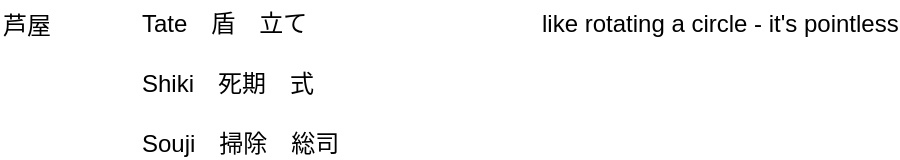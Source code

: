 <mxfile version="24.7.17" pages="2">
  <diagram id="Swif9k0cWAV2Uh7dXMp2" name="名">
    <mxGraphModel dx="1726" dy="761" grid="0" gridSize="10" guides="1" tooltips="1" connect="0" arrows="0" fold="1" page="0" pageScale="1" pageWidth="827" pageHeight="1169" math="0" shadow="0">
      <root>
        <mxCell id="0" />
        <mxCell id="1" parent="0" />
        <mxCell id="IkF2z-nD4wPId13TQ3vs-1" value="Tate　盾　立て" style="html=1;fillColor=none;strokeColor=none;verticalAlign=top;resizable=0;rotatable=0;align=left;labelPosition=right;verticalLabelPosition=middle;strokeWidth=0.2;spacing=0;" parent="1" vertex="1">
          <mxGeometry width="10" height="10" as="geometry" />
        </mxCell>
        <mxCell id="p25_jbsO2KJTSxfjtcFZ-1" value="Shiki　死期　式" style="html=1;fillColor=none;strokeColor=none;verticalAlign=top;resizable=0;rotatable=0;align=left;labelPosition=right;verticalLabelPosition=middle;strokeWidth=0.2;spacing=0;" parent="1" vertex="1">
          <mxGeometry y="30" width="10" height="10" as="geometry" />
        </mxCell>
        <mxCell id="FiPbNC59ff8hVqDC-qQK-1" value="Souji　掃除　総司" style="html=1;fillColor=none;strokeColor=none;verticalAlign=top;resizable=0;rotatable=0;align=left;labelPosition=right;verticalLabelPosition=middle;strokeWidth=0.2;spacing=0;" parent="1" vertex="1">
          <mxGeometry y="60" width="10" height="10" as="geometry" />
        </mxCell>
        <mxCell id="248SCyD5odmt-k-tZOaS-1" value="like rotating a circle - it&#39;s pointless" style="html=1;fillColor=none;strokeColor=none;verticalAlign=top;resizable=0;rotatable=0;align=left;labelPosition=right;verticalLabelPosition=middle;strokeWidth=0.2;spacing=0;connectable=0;allowArrows=0;" parent="1" vertex="1">
          <mxGeometry x="200" width="10" height="10" as="geometry" />
        </mxCell>
        <object label="芦屋" id="13P6YZCVlTiIhMnewlkV-2">
          <mxCell style="html=1;metaEdit=0;fontColor=#000000;labelPosition=right;verticalLabelPosition=bottom;align=center;verticalAlign=top;spacing=0;fillColor=none;strokeColor=none;resizable=0;cloneable=0;rotatable=0;pointerEvents=1;expand=1;allowArrows=0;connectable=0;" vertex="1" parent="1">
            <mxGeometry x="-50" width="1" height="1" as="geometry" />
          </mxCell>
        </object>
      </root>
    </mxGraphModel>
  </diagram>
  <diagram id="kZeDWd1_HxIdfn-QDaoQ" name="時計">
    <mxGraphModel dx="1726" dy="761" grid="0" gridSize="10" guides="0" tooltips="1" connect="0" arrows="0" fold="1" page="0" pageScale="1" pageWidth="827" pageHeight="1169" background="#000000" math="0" shadow="0">
      <root>
        <mxCell id="0" />
        <object label="あ" id="1">
          <mxCell parent="0" />
        </object>
        <object label="かわいた風が、夏の終わりを告げていた。&lt;br&gt;&lt;i&gt;&lt;font color=&quot;#990000&quot;&gt;a prologue&lt;/font&gt;&lt;/i&gt;" id="vBr_c49ep7sy-sAJhIlS-1">
          <mxCell style="html=1;metaEdit=0;fontColor=#FFFFFF;labelPosition=right;verticalLabelPosition=bottom;align=center;verticalAlign=top;spacing=0;fillColor=none;strokeColor=none;resizable=0;cloneable=0;rotatable=0;pointerEvents=1;expand=1;allowArrows=0;connectable=0;" vertex="1" parent="1">
            <mxGeometry width="1" height="1" as="geometry" />
          </mxCell>
        </object>
      </root>
    </mxGraphModel>
  </diagram>
</mxfile>

